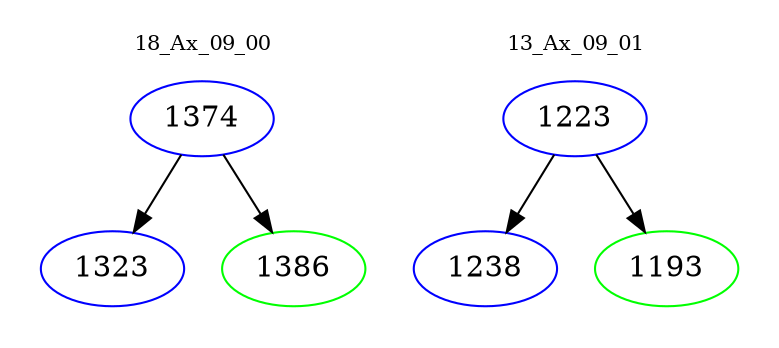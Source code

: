 digraph{
subgraph cluster_0 {
color = white
label = "18_Ax_09_00";
fontsize=10;
T0_1374 [label="1374", color="blue"]
T0_1374 -> T0_1323 [color="black"]
T0_1323 [label="1323", color="blue"]
T0_1374 -> T0_1386 [color="black"]
T0_1386 [label="1386", color="green"]
}
subgraph cluster_1 {
color = white
label = "13_Ax_09_01";
fontsize=10;
T1_1223 [label="1223", color="blue"]
T1_1223 -> T1_1238 [color="black"]
T1_1238 [label="1238", color="blue"]
T1_1223 -> T1_1193 [color="black"]
T1_1193 [label="1193", color="green"]
}
}

